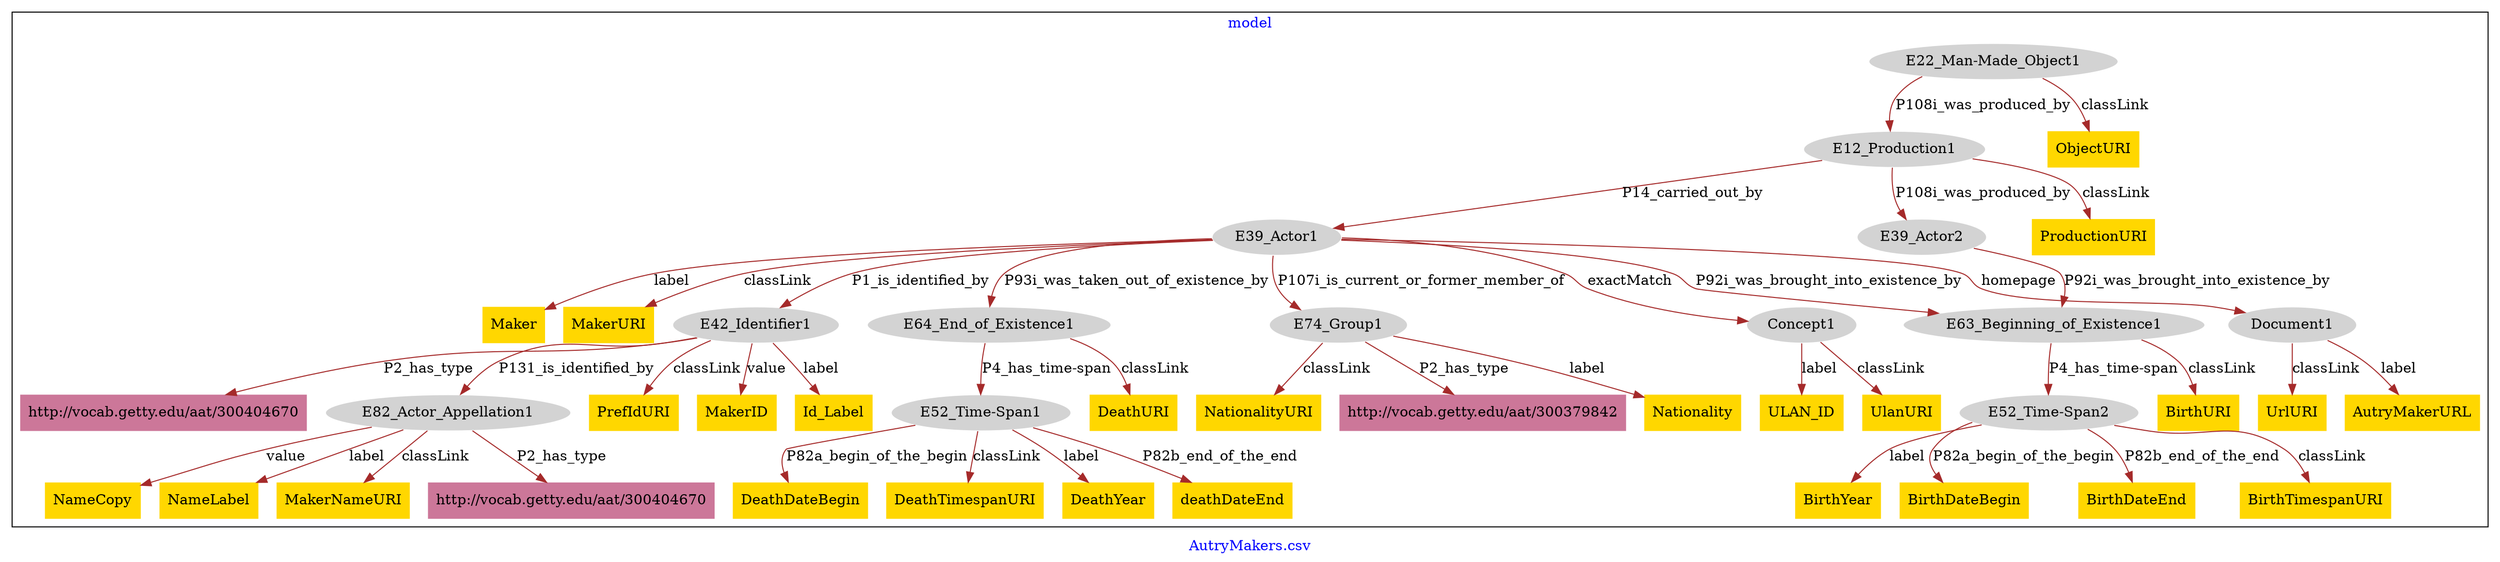 digraph n0 {
fontcolor="blue"
remincross="true"
label="AutryMakers.csv"
subgraph cluster {
label="model"
n2[style="filled",color="white",fillcolor="lightgray",label="E12_Production1"];
n3[style="filled",color="white",fillcolor="lightgray",label="E39_Actor1"];
n4[style="filled",color="white",fillcolor="lightgray",label="E39_Actor2"];
n5[style="filled",color="white",fillcolor="lightgray",label="E22_Man-Made_Object1"];
n6[style="filled",color="white",fillcolor="lightgray",label="E42_Identifier1"];
n7[style="filled",color="white",fillcolor="lightgray",label="E64_End_of_Existence1"];
n8[style="filled",color="white",fillcolor="lightgray",label="E74_Group1"];
n9[style="filled",color="white",fillcolor="lightgray",label="Concept1"];
n10[style="filled",color="white",fillcolor="lightgray",label="Document1"];
n11[style="filled",color="white",fillcolor="lightgray",label="E63_Beginning_of_Existence1"];
n12[style="filled",color="white",fillcolor="lightgray",label="E82_Actor_Appellation1"];
n13[style="filled",color="white",fillcolor="lightgray",label="E52_Time-Span2"];
n14[style="filled",color="white",fillcolor="lightgray",label="E52_Time-Span1"];
n15[shape="plaintext",style="filled",fillcolor="gold",label="BirthYear"];
n16[shape="plaintext",style="filled",fillcolor="gold",label="NameCopy"];
n17[shape="plaintext",style="filled",fillcolor="gold",label="BirthDateBegin"];
n18[shape="plaintext",style="filled",fillcolor="gold",label="BirthDateEnd"];
n19[shape="plaintext",style="filled",fillcolor="gold",label="UrlURI"];
n20[shape="plaintext",style="filled",fillcolor="gold",label="PrefIdURI"];
n21[shape="plaintext",style="filled",fillcolor="gold",label="MakerID"];
n22[shape="plaintext",style="filled",fillcolor="gold",label="Id_Label"];
n23[shape="plaintext",style="filled",fillcolor="gold",label="AutryMakerURL"];
n24[shape="plaintext",style="filled",fillcolor="gold",label="ULAN_ID"];
n25[shape="plaintext",style="filled",fillcolor="gold",label="Nationality"];
n26[shape="plaintext",style="filled",fillcolor="gold",label="Maker"];
n27[shape="plaintext",style="filled",fillcolor="gold",label="NameLabel"];
n28[shape="plaintext",style="filled",fillcolor="gold",label="NationalityURI"];
n29[shape="plaintext",style="filled",fillcolor="gold",label="DeathDateBegin"];
n30[shape="plaintext",style="filled",fillcolor="gold",label="DeathTimespanURI"];
n31[shape="plaintext",style="filled",fillcolor="gold",label="MakerNameURI"];
n32[shape="plaintext",style="filled",fillcolor="gold",label="DeathYear"];
n33[shape="plaintext",style="filled",fillcolor="gold",label="MakerURI"];
n34[shape="plaintext",style="filled",fillcolor="gold",label="DeathURI"];
n35[shape="plaintext",style="filled",fillcolor="gold",label="ProductionURI"];
n36[shape="plaintext",style="filled",fillcolor="gold",label="BirthURI"];
n37[shape="plaintext",style="filled",fillcolor="gold",label="BirthTimespanURI"];
n38[shape="plaintext",style="filled",fillcolor="gold",label="deathDateEnd"];
n39[shape="plaintext",style="filled",fillcolor="gold",label="UlanURI"];
n40[shape="plaintext",style="filled",fillcolor="gold",label="ObjectURI"];
n41[shape="plaintext",style="filled",fillcolor="#CC7799",label="http://vocab.getty.edu/aat/300404670"];
n42[shape="plaintext",style="filled",fillcolor="#CC7799",label="http://vocab.getty.edu/aat/300379842"];
n43[shape="plaintext",style="filled",fillcolor="#CC7799",label="http://vocab.getty.edu/aat/300404670"];
}
n2 -> n3[color="brown",fontcolor="black",label="P14_carried_out_by"]
n2 -> n4[color="brown",fontcolor="black",label="P108i_was_produced_by"]
n5 -> n2[color="brown",fontcolor="black",label="P108i_was_produced_by"]
n3 -> n6[color="brown",fontcolor="black",label="P1_is_identified_by"]
n3 -> n7[color="brown",fontcolor="black",label="P93i_was_taken_out_of_existence_by"]
n3 -> n8[color="brown",fontcolor="black",label="P107i_is_current_or_former_member_of"]
n3 -> n9[color="brown",fontcolor="black",label="exactMatch"]
n3 -> n10[color="brown",fontcolor="black",label="homepage"]
n4 -> n11[color="brown",fontcolor="black",label="P92i_was_brought_into_existence_by"]
n6 -> n12[color="brown",fontcolor="black",label="P131_is_identified_by"]
n11 -> n13[color="brown",fontcolor="black",label="P4_has_time-span"]
n7 -> n14[color="brown",fontcolor="black",label="P4_has_time-span"]
n13 -> n15[color="brown",fontcolor="black",label="label"]
n12 -> n16[color="brown",fontcolor="black",label="value"]
n13 -> n17[color="brown",fontcolor="black",label="P82a_begin_of_the_begin"]
n13 -> n18[color="brown",fontcolor="black",label="P82b_end_of_the_end"]
n10 -> n19[color="brown",fontcolor="black",label="classLink"]
n6 -> n20[color="brown",fontcolor="black",label="classLink"]
n6 -> n21[color="brown",fontcolor="black",label="value"]
n6 -> n22[color="brown",fontcolor="black",label="label"]
n10 -> n23[color="brown",fontcolor="black",label="label"]
n9 -> n24[color="brown",fontcolor="black",label="label"]
n8 -> n25[color="brown",fontcolor="black",label="label"]
n3 -> n26[color="brown",fontcolor="black",label="label"]
n12 -> n27[color="brown",fontcolor="black",label="label"]
n8 -> n28[color="brown",fontcolor="black",label="classLink"]
n14 -> n29[color="brown",fontcolor="black",label="P82a_begin_of_the_begin"]
n14 -> n30[color="brown",fontcolor="black",label="classLink"]
n12 -> n31[color="brown",fontcolor="black",label="classLink"]
n14 -> n32[color="brown",fontcolor="black",label="label"]
n3 -> n33[color="brown",fontcolor="black",label="classLink"]
n7 -> n34[color="brown",fontcolor="black",label="classLink"]
n2 -> n35[color="brown",fontcolor="black",label="classLink"]
n11 -> n36[color="brown",fontcolor="black",label="classLink"]
n13 -> n37[color="brown",fontcolor="black",label="classLink"]
n14 -> n38[color="brown",fontcolor="black",label="P82b_end_of_the_end"]
n9 -> n39[color="brown",fontcolor="black",label="classLink"]
n5 -> n40[color="brown",fontcolor="black",label="classLink"]
n6 -> n41[color="brown",fontcolor="black",label="P2_has_type"]
n8 -> n42[color="brown",fontcolor="black",label="P2_has_type"]
n12 -> n43[color="brown",fontcolor="black",label="P2_has_type"]
n3 -> n11[color="brown",fontcolor="black",label="P92i_was_brought_into_existence_by"]
}

